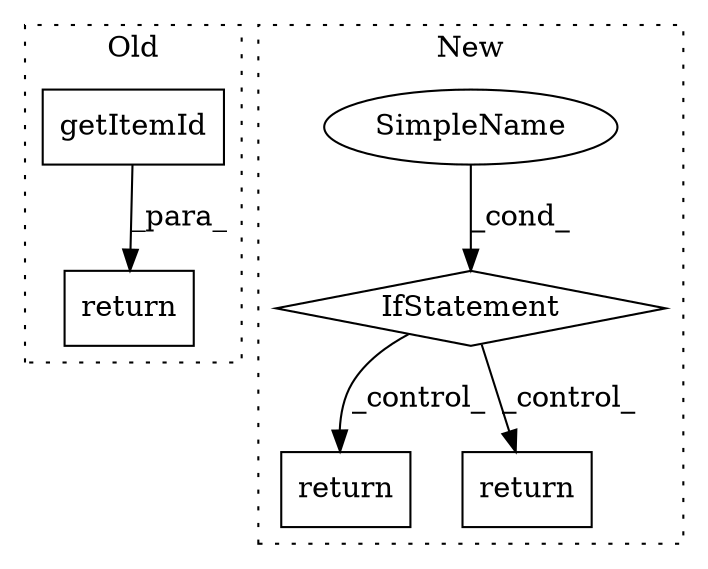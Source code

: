 digraph G {
subgraph cluster0 {
1 [label="getItemId" a="32" s="5269,5280" l="10,1" shape="box"];
3 [label="return" a="41" s="5217" l="7" shape="box"];
label = "Old";
style="dotted";
}
subgraph cluster1 {
2 [label="return" a="41" s="4497" l="7" shape="box"];
4 [label="SimpleName" a="42" s="" l="" shape="ellipse"];
5 [label="return" a="41" s="4464" l="7" shape="box"];
6 [label="IfStatement" a="25" s="4430,4454" l="4,2" shape="diamond"];
label = "New";
style="dotted";
}
1 -> 3 [label="_para_"];
4 -> 6 [label="_cond_"];
6 -> 2 [label="_control_"];
6 -> 5 [label="_control_"];
}